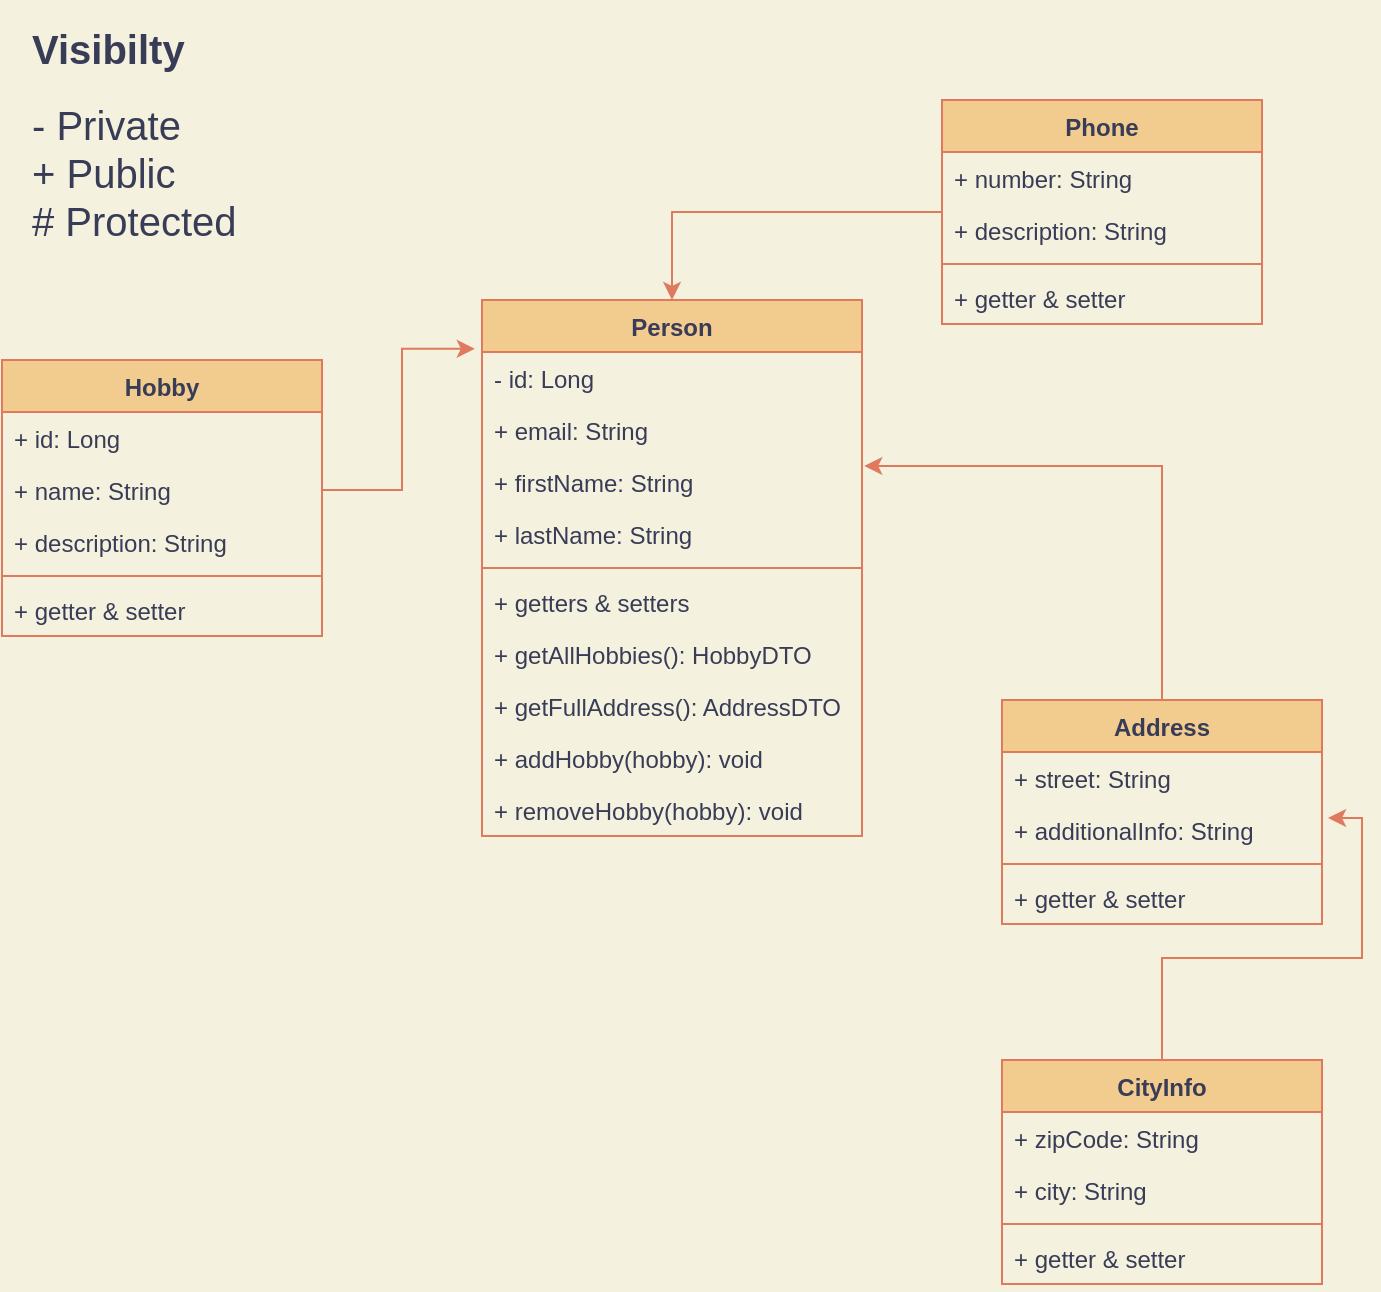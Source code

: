 <mxfile version="15.5.4" type="embed"><diagram id="C5RBs43oDa-KdzZeNtuy" name="Page-1"><mxGraphModel dx="1122" dy="743" grid="1" gridSize="10" guides="1" tooltips="1" connect="1" arrows="1" fold="1" page="1" pageScale="1" pageWidth="827" pageHeight="1169" background="#F4F1DE" math="0" shadow="0"><root><mxCell id="WIyWlLk6GJQsqaUBKTNV-0"/><mxCell id="WIyWlLk6GJQsqaUBKTNV-1" parent="WIyWlLk6GJQsqaUBKTNV-0"/><mxCell id="O7ZP1nGBsIv45FqPrws6-0" value="Person" style="swimlane;fontStyle=1;align=center;verticalAlign=top;childLayout=stackLayout;horizontal=1;startSize=26;horizontalStack=0;resizeParent=1;resizeParentMax=0;resizeLast=0;collapsible=1;marginBottom=0;fillColor=#F2CC8F;strokeColor=#E07A5F;fontColor=#393C56;" parent="WIyWlLk6GJQsqaUBKTNV-1" vertex="1"><mxGeometry x="260" y="170" width="190" height="268" as="geometry"/></mxCell><mxCell id="O7ZP1nGBsIv45FqPrws6-1" value="- id: Long" style="text;strokeColor=none;fillColor=none;align=left;verticalAlign=top;spacingLeft=4;spacingRight=4;overflow=hidden;rotatable=0;points=[[0,0.5],[1,0.5]];portConstraint=eastwest;fontColor=#393C56;" parent="O7ZP1nGBsIv45FqPrws6-0" vertex="1"><mxGeometry y="26" width="190" height="26" as="geometry"/></mxCell><mxCell id="O7ZP1nGBsIv45FqPrws6-24" value="+ email: String" style="text;strokeColor=none;fillColor=none;align=left;verticalAlign=top;spacingLeft=4;spacingRight=4;overflow=hidden;rotatable=0;points=[[0,0.5],[1,0.5]];portConstraint=eastwest;fontColor=#393C56;" parent="O7ZP1nGBsIv45FqPrws6-0" vertex="1"><mxGeometry y="52" width="190" height="26" as="geometry"/></mxCell><mxCell id="O7ZP1nGBsIv45FqPrws6-25" value="+ firstName: String" style="text;strokeColor=none;fillColor=none;align=left;verticalAlign=top;spacingLeft=4;spacingRight=4;overflow=hidden;rotatable=0;points=[[0,0.5],[1,0.5]];portConstraint=eastwest;fontColor=#393C56;" parent="O7ZP1nGBsIv45FqPrws6-0" vertex="1"><mxGeometry y="78" width="190" height="26" as="geometry"/></mxCell><mxCell id="O7ZP1nGBsIv45FqPrws6-26" value="+ lastName: String" style="text;strokeColor=none;fillColor=none;align=left;verticalAlign=top;spacingLeft=4;spacingRight=4;overflow=hidden;rotatable=0;points=[[0,0.5],[1,0.5]];portConstraint=eastwest;fontColor=#393C56;" parent="O7ZP1nGBsIv45FqPrws6-0" vertex="1"><mxGeometry y="104" width="190" height="26" as="geometry"/></mxCell><mxCell id="O7ZP1nGBsIv45FqPrws6-2" value="" style="line;strokeWidth=1;fillColor=none;align=left;verticalAlign=middle;spacingTop=-1;spacingLeft=3;spacingRight=3;rotatable=0;labelPosition=right;points=[];portConstraint=eastwest;labelBackgroundColor=#F4F1DE;strokeColor=#E07A5F;fontColor=#393C56;" parent="O7ZP1nGBsIv45FqPrws6-0" vertex="1"><mxGeometry y="130" width="190" height="8" as="geometry"/></mxCell><mxCell id="O7ZP1nGBsIv45FqPrws6-37" value="+ getters &amp; setters" style="text;strokeColor=none;fillColor=none;align=left;verticalAlign=top;spacingLeft=4;spacingRight=4;overflow=hidden;rotatable=0;points=[[0,0.5],[1,0.5]];portConstraint=eastwest;fontColor=#393C56;" parent="O7ZP1nGBsIv45FqPrws6-0" vertex="1"><mxGeometry y="138" width="190" height="26" as="geometry"/></mxCell><mxCell id="O7ZP1nGBsIv45FqPrws6-3" value="+ getAllHobbies(): HobbyDTO" style="text;strokeColor=none;fillColor=none;align=left;verticalAlign=top;spacingLeft=4;spacingRight=4;overflow=hidden;rotatable=0;points=[[0,0.5],[1,0.5]];portConstraint=eastwest;fontColor=#393C56;" parent="O7ZP1nGBsIv45FqPrws6-0" vertex="1"><mxGeometry y="164" width="190" height="26" as="geometry"/></mxCell><mxCell id="O7ZP1nGBsIv45FqPrws6-40" value="+ getFullAddress(): AddressDTO" style="text;strokeColor=none;fillColor=none;align=left;verticalAlign=top;spacingLeft=4;spacingRight=4;overflow=hidden;rotatable=0;points=[[0,0.5],[1,0.5]];portConstraint=eastwest;fontColor=#393C56;" parent="O7ZP1nGBsIv45FqPrws6-0" vertex="1"><mxGeometry y="190" width="190" height="26" as="geometry"/></mxCell><mxCell id="O7ZP1nGBsIv45FqPrws6-45" value="+ addHobby(hobby): void" style="text;strokeColor=none;fillColor=none;align=left;verticalAlign=top;spacingLeft=4;spacingRight=4;overflow=hidden;rotatable=0;points=[[0,0.5],[1,0.5]];portConstraint=eastwest;fontColor=#393C56;" parent="O7ZP1nGBsIv45FqPrws6-0" vertex="1"><mxGeometry y="216" width="190" height="26" as="geometry"/></mxCell><mxCell id="O7ZP1nGBsIv45FqPrws6-48" value="+ removeHobby(hobby): void" style="text;strokeColor=none;fillColor=none;align=left;verticalAlign=top;spacingLeft=4;spacingRight=4;overflow=hidden;rotatable=0;points=[[0,0.5],[1,0.5]];portConstraint=eastwest;fontColor=#393C56;" parent="O7ZP1nGBsIv45FqPrws6-0" vertex="1"><mxGeometry y="242" width="190" height="26" as="geometry"/></mxCell><mxCell id="O7ZP1nGBsIv45FqPrws6-44" style="edgeStyle=orthogonalEdgeStyle;rounded=0;orthogonalLoop=1;jettySize=auto;html=1;entryX=1.019;entryY=0.269;entryDx=0;entryDy=0;entryPerimeter=0;fontSize=20;strokeColor=#E07A5F;labelBackgroundColor=#F4F1DE;fontColor=#393C56;" parent="WIyWlLk6GJQsqaUBKTNV-1" source="O7ZP1nGBsIv45FqPrws6-4" target="O7ZP1nGBsIv45FqPrws6-32" edge="1"><mxGeometry relative="1" as="geometry"/></mxCell><mxCell id="O7ZP1nGBsIv45FqPrws6-4" value="CityInfo" style="swimlane;fontStyle=1;align=center;verticalAlign=top;childLayout=stackLayout;horizontal=1;startSize=26;horizontalStack=0;resizeParent=1;resizeParentMax=0;resizeLast=0;collapsible=1;marginBottom=0;fillColor=#F2CC8F;strokeColor=#E07A5F;fontColor=#393C56;" parent="WIyWlLk6GJQsqaUBKTNV-1" vertex="1"><mxGeometry x="520" y="550" width="160" height="112" as="geometry"/></mxCell><mxCell id="O7ZP1nGBsIv45FqPrws6-5" value="+ zipCode: String" style="text;strokeColor=none;fillColor=none;align=left;verticalAlign=top;spacingLeft=4;spacingRight=4;overflow=hidden;rotatable=0;points=[[0,0.5],[1,0.5]];portConstraint=eastwest;fontColor=#393C56;" parent="O7ZP1nGBsIv45FqPrws6-4" vertex="1"><mxGeometry y="26" width="160" height="26" as="geometry"/></mxCell><mxCell id="O7ZP1nGBsIv45FqPrws6-33" value="+ city: String" style="text;strokeColor=none;fillColor=none;align=left;verticalAlign=top;spacingLeft=4;spacingRight=4;overflow=hidden;rotatable=0;points=[[0,0.5],[1,0.5]];portConstraint=eastwest;fontColor=#393C56;" parent="O7ZP1nGBsIv45FqPrws6-4" vertex="1"><mxGeometry y="52" width="160" height="26" as="geometry"/></mxCell><mxCell id="O7ZP1nGBsIv45FqPrws6-6" value="" style="line;strokeWidth=1;fillColor=none;align=left;verticalAlign=middle;spacingTop=-1;spacingLeft=3;spacingRight=3;rotatable=0;labelPosition=right;points=[];portConstraint=eastwest;labelBackgroundColor=#F4F1DE;strokeColor=#E07A5F;fontColor=#393C56;" parent="O7ZP1nGBsIv45FqPrws6-4" vertex="1"><mxGeometry y="78" width="160" height="8" as="geometry"/></mxCell><mxCell id="O7ZP1nGBsIv45FqPrws6-7" value="+ getter &amp; setter" style="text;strokeColor=none;fillColor=none;align=left;verticalAlign=top;spacingLeft=4;spacingRight=4;overflow=hidden;rotatable=0;points=[[0,0.5],[1,0.5]];portConstraint=eastwest;fontColor=#393C56;" parent="O7ZP1nGBsIv45FqPrws6-4" vertex="1"><mxGeometry y="86" width="160" height="26" as="geometry"/></mxCell><mxCell id="O7ZP1nGBsIv45FqPrws6-21" style="edgeStyle=orthogonalEdgeStyle;rounded=0;orthogonalLoop=1;jettySize=auto;html=1;entryX=0.5;entryY=0;entryDx=0;entryDy=0;strokeColor=#E07A5F;labelBackgroundColor=#F4F1DE;fontColor=#393C56;" parent="WIyWlLk6GJQsqaUBKTNV-1" source="O7ZP1nGBsIv45FqPrws6-8" target="O7ZP1nGBsIv45FqPrws6-0" edge="1"><mxGeometry relative="1" as="geometry"/></mxCell><mxCell id="O7ZP1nGBsIv45FqPrws6-8" value="Phone" style="swimlane;fontStyle=1;align=center;verticalAlign=top;childLayout=stackLayout;horizontal=1;startSize=26;horizontalStack=0;resizeParent=1;resizeParentMax=0;resizeLast=0;collapsible=1;marginBottom=0;fillColor=#F2CC8F;strokeColor=#E07A5F;fontColor=#393C56;" parent="WIyWlLk6GJQsqaUBKTNV-1" vertex="1"><mxGeometry x="490" y="70" width="160" height="112" as="geometry"/></mxCell><mxCell id="O7ZP1nGBsIv45FqPrws6-9" value="+ number: String" style="text;strokeColor=none;fillColor=none;align=left;verticalAlign=top;spacingLeft=4;spacingRight=4;overflow=hidden;rotatable=0;points=[[0,0.5],[1,0.5]];portConstraint=eastwest;fontColor=#393C56;" parent="O7ZP1nGBsIv45FqPrws6-8" vertex="1"><mxGeometry y="26" width="160" height="26" as="geometry"/></mxCell><mxCell id="O7ZP1nGBsIv45FqPrws6-31" value="+ description: String" style="text;strokeColor=none;fillColor=none;align=left;verticalAlign=top;spacingLeft=4;spacingRight=4;overflow=hidden;rotatable=0;points=[[0,0.5],[1,0.5]];portConstraint=eastwest;fontColor=#393C56;" parent="O7ZP1nGBsIv45FqPrws6-8" vertex="1"><mxGeometry y="52" width="160" height="26" as="geometry"/></mxCell><mxCell id="O7ZP1nGBsIv45FqPrws6-10" value="" style="line;strokeWidth=1;fillColor=none;align=left;verticalAlign=middle;spacingTop=-1;spacingLeft=3;spacingRight=3;rotatable=0;labelPosition=right;points=[];portConstraint=eastwest;labelBackgroundColor=#F4F1DE;strokeColor=#E07A5F;fontColor=#393C56;" parent="O7ZP1nGBsIv45FqPrws6-8" vertex="1"><mxGeometry y="78" width="160" height="8" as="geometry"/></mxCell><mxCell id="O7ZP1nGBsIv45FqPrws6-11" value="+ getter &amp; setter" style="text;strokeColor=none;fillColor=none;align=left;verticalAlign=top;spacingLeft=4;spacingRight=4;overflow=hidden;rotatable=0;points=[[0,0.5],[1,0.5]];portConstraint=eastwest;fontColor=#393C56;" parent="O7ZP1nGBsIv45FqPrws6-8" vertex="1"><mxGeometry y="86" width="160" height="26" as="geometry"/></mxCell><mxCell id="O7ZP1nGBsIv45FqPrws6-12" value="Hobby" style="swimlane;fontStyle=1;align=center;verticalAlign=top;childLayout=stackLayout;horizontal=1;startSize=26;horizontalStack=0;resizeParent=1;resizeParentMax=0;resizeLast=0;collapsible=1;marginBottom=0;fillColor=#F2CC8F;strokeColor=#E07A5F;fontColor=#393C56;" parent="WIyWlLk6GJQsqaUBKTNV-1" vertex="1"><mxGeometry x="20" y="200" width="160" height="138" as="geometry"/></mxCell><mxCell id="O7ZP1nGBsIv45FqPrws6-13" value="+ id: Long" style="text;strokeColor=none;fillColor=none;align=left;verticalAlign=top;spacingLeft=4;spacingRight=4;overflow=hidden;rotatable=0;points=[[0,0.5],[1,0.5]];portConstraint=eastwest;fontColor=#393C56;" parent="O7ZP1nGBsIv45FqPrws6-12" vertex="1"><mxGeometry y="26" width="160" height="26" as="geometry"/></mxCell><mxCell id="O7ZP1nGBsIv45FqPrws6-27" value="+ name: String" style="text;strokeColor=none;fillColor=none;align=left;verticalAlign=top;spacingLeft=4;spacingRight=4;overflow=hidden;rotatable=0;points=[[0,0.5],[1,0.5]];portConstraint=eastwest;fontColor=#393C56;" parent="O7ZP1nGBsIv45FqPrws6-12" vertex="1"><mxGeometry y="52" width="160" height="26" as="geometry"/></mxCell><mxCell id="O7ZP1nGBsIv45FqPrws6-30" value="+ description: String" style="text;strokeColor=none;fillColor=none;align=left;verticalAlign=top;spacingLeft=4;spacingRight=4;overflow=hidden;rotatable=0;points=[[0,0.5],[1,0.5]];portConstraint=eastwest;fontColor=#393C56;" parent="O7ZP1nGBsIv45FqPrws6-12" vertex="1"><mxGeometry y="78" width="160" height="26" as="geometry"/></mxCell><mxCell id="O7ZP1nGBsIv45FqPrws6-14" value="" style="line;strokeWidth=1;fillColor=none;align=left;verticalAlign=middle;spacingTop=-1;spacingLeft=3;spacingRight=3;rotatable=0;labelPosition=right;points=[];portConstraint=eastwest;labelBackgroundColor=#F4F1DE;strokeColor=#E07A5F;fontColor=#393C56;" parent="O7ZP1nGBsIv45FqPrws6-12" vertex="1"><mxGeometry y="104" width="160" height="8" as="geometry"/></mxCell><mxCell id="O7ZP1nGBsIv45FqPrws6-15" value="+ getter &amp; setter" style="text;strokeColor=none;fillColor=none;align=left;verticalAlign=top;spacingLeft=4;spacingRight=4;overflow=hidden;rotatable=0;points=[[0,0.5],[1,0.5]];portConstraint=eastwest;fontColor=#393C56;" parent="O7ZP1nGBsIv45FqPrws6-12" vertex="1"><mxGeometry y="112" width="160" height="26" as="geometry"/></mxCell><mxCell id="O7ZP1nGBsIv45FqPrws6-22" style="edgeStyle=orthogonalEdgeStyle;rounded=0;orthogonalLoop=1;jettySize=auto;html=1;entryX=1.006;entryY=1.192;entryDx=0;entryDy=0;entryPerimeter=0;strokeColor=#E07A5F;exitX=0.5;exitY=0;exitDx=0;exitDy=0;labelBackgroundColor=#F4F1DE;fontColor=#393C56;" parent="WIyWlLk6GJQsqaUBKTNV-1" source="O7ZP1nGBsIv45FqPrws6-16" target="O7ZP1nGBsIv45FqPrws6-24" edge="1"><mxGeometry relative="1" as="geometry"/></mxCell><mxCell id="O7ZP1nGBsIv45FqPrws6-16" value="Address" style="swimlane;fontStyle=1;align=center;verticalAlign=top;childLayout=stackLayout;horizontal=1;startSize=26;horizontalStack=0;resizeParent=1;resizeParentMax=0;resizeLast=0;collapsible=1;marginBottom=0;fillColor=#F2CC8F;strokeColor=#E07A5F;fontColor=#393C56;" parent="WIyWlLk6GJQsqaUBKTNV-1" vertex="1"><mxGeometry x="520" y="370" width="160" height="112" as="geometry"/></mxCell><mxCell id="O7ZP1nGBsIv45FqPrws6-17" value="+ street: String" style="text;strokeColor=none;fillColor=none;align=left;verticalAlign=top;spacingLeft=4;spacingRight=4;overflow=hidden;rotatable=0;points=[[0,0.5],[1,0.5]];portConstraint=eastwest;fontColor=#393C56;" parent="O7ZP1nGBsIv45FqPrws6-16" vertex="1"><mxGeometry y="26" width="160" height="26" as="geometry"/></mxCell><mxCell id="O7ZP1nGBsIv45FqPrws6-32" value="+ additionalInfo: String" style="text;strokeColor=none;fillColor=none;align=left;verticalAlign=top;spacingLeft=4;spacingRight=4;overflow=hidden;rotatable=0;points=[[0,0.5],[1,0.5]];portConstraint=eastwest;fontColor=#393C56;" parent="O7ZP1nGBsIv45FqPrws6-16" vertex="1"><mxGeometry y="52" width="160" height="26" as="geometry"/></mxCell><mxCell id="O7ZP1nGBsIv45FqPrws6-18" value="" style="line;strokeWidth=1;fillColor=none;align=left;verticalAlign=middle;spacingTop=-1;spacingLeft=3;spacingRight=3;rotatable=0;labelPosition=right;points=[];portConstraint=eastwest;labelBackgroundColor=#F4F1DE;strokeColor=#E07A5F;fontColor=#393C56;" parent="O7ZP1nGBsIv45FqPrws6-16" vertex="1"><mxGeometry y="78" width="160" height="8" as="geometry"/></mxCell><mxCell id="O7ZP1nGBsIv45FqPrws6-19" value="+ getter &amp; setter" style="text;strokeColor=none;fillColor=none;align=left;verticalAlign=top;spacingLeft=4;spacingRight=4;overflow=hidden;rotatable=0;points=[[0,0.5],[1,0.5]];portConstraint=eastwest;fontColor=#393C56;" parent="O7ZP1nGBsIv45FqPrws6-16" vertex="1"><mxGeometry y="86" width="160" height="26" as="geometry"/></mxCell><mxCell id="O7ZP1nGBsIv45FqPrws6-35" value="&lt;h1 style=&quot;font-size: 20px;&quot;&gt;Visibilty&lt;/h1&gt;&lt;div style=&quot;font-size: 20px;&quot;&gt;- Private&lt;/div&gt;&lt;div style=&quot;font-size: 20px;&quot;&gt;+ Public&lt;/div&gt;&lt;div style=&quot;font-size: 20px;&quot;&gt;# Protected&lt;/div&gt;" style="text;html=1;strokeColor=none;fillColor=none;spacing=5;spacingTop=-20;whiteSpace=wrap;overflow=hidden;rounded=0;fontSize=20;fontColor=#393C56;" parent="WIyWlLk6GJQsqaUBKTNV-1" vertex="1"><mxGeometry x="30" y="30" width="120" height="120" as="geometry"/></mxCell><mxCell id="O7ZP1nGBsIv45FqPrws6-36" style="edgeStyle=orthogonalEdgeStyle;rounded=0;orthogonalLoop=1;jettySize=auto;html=1;entryX=-0.019;entryY=0.091;entryDx=0;entryDy=0;entryPerimeter=0;fontSize=20;strokeColor=#E07A5F;labelBackgroundColor=#F4F1DE;fontColor=#393C56;" parent="WIyWlLk6GJQsqaUBKTNV-1" source="O7ZP1nGBsIv45FqPrws6-27" target="O7ZP1nGBsIv45FqPrws6-0" edge="1"><mxGeometry relative="1" as="geometry"/></mxCell></root></mxGraphModel></diagram></mxfile>
